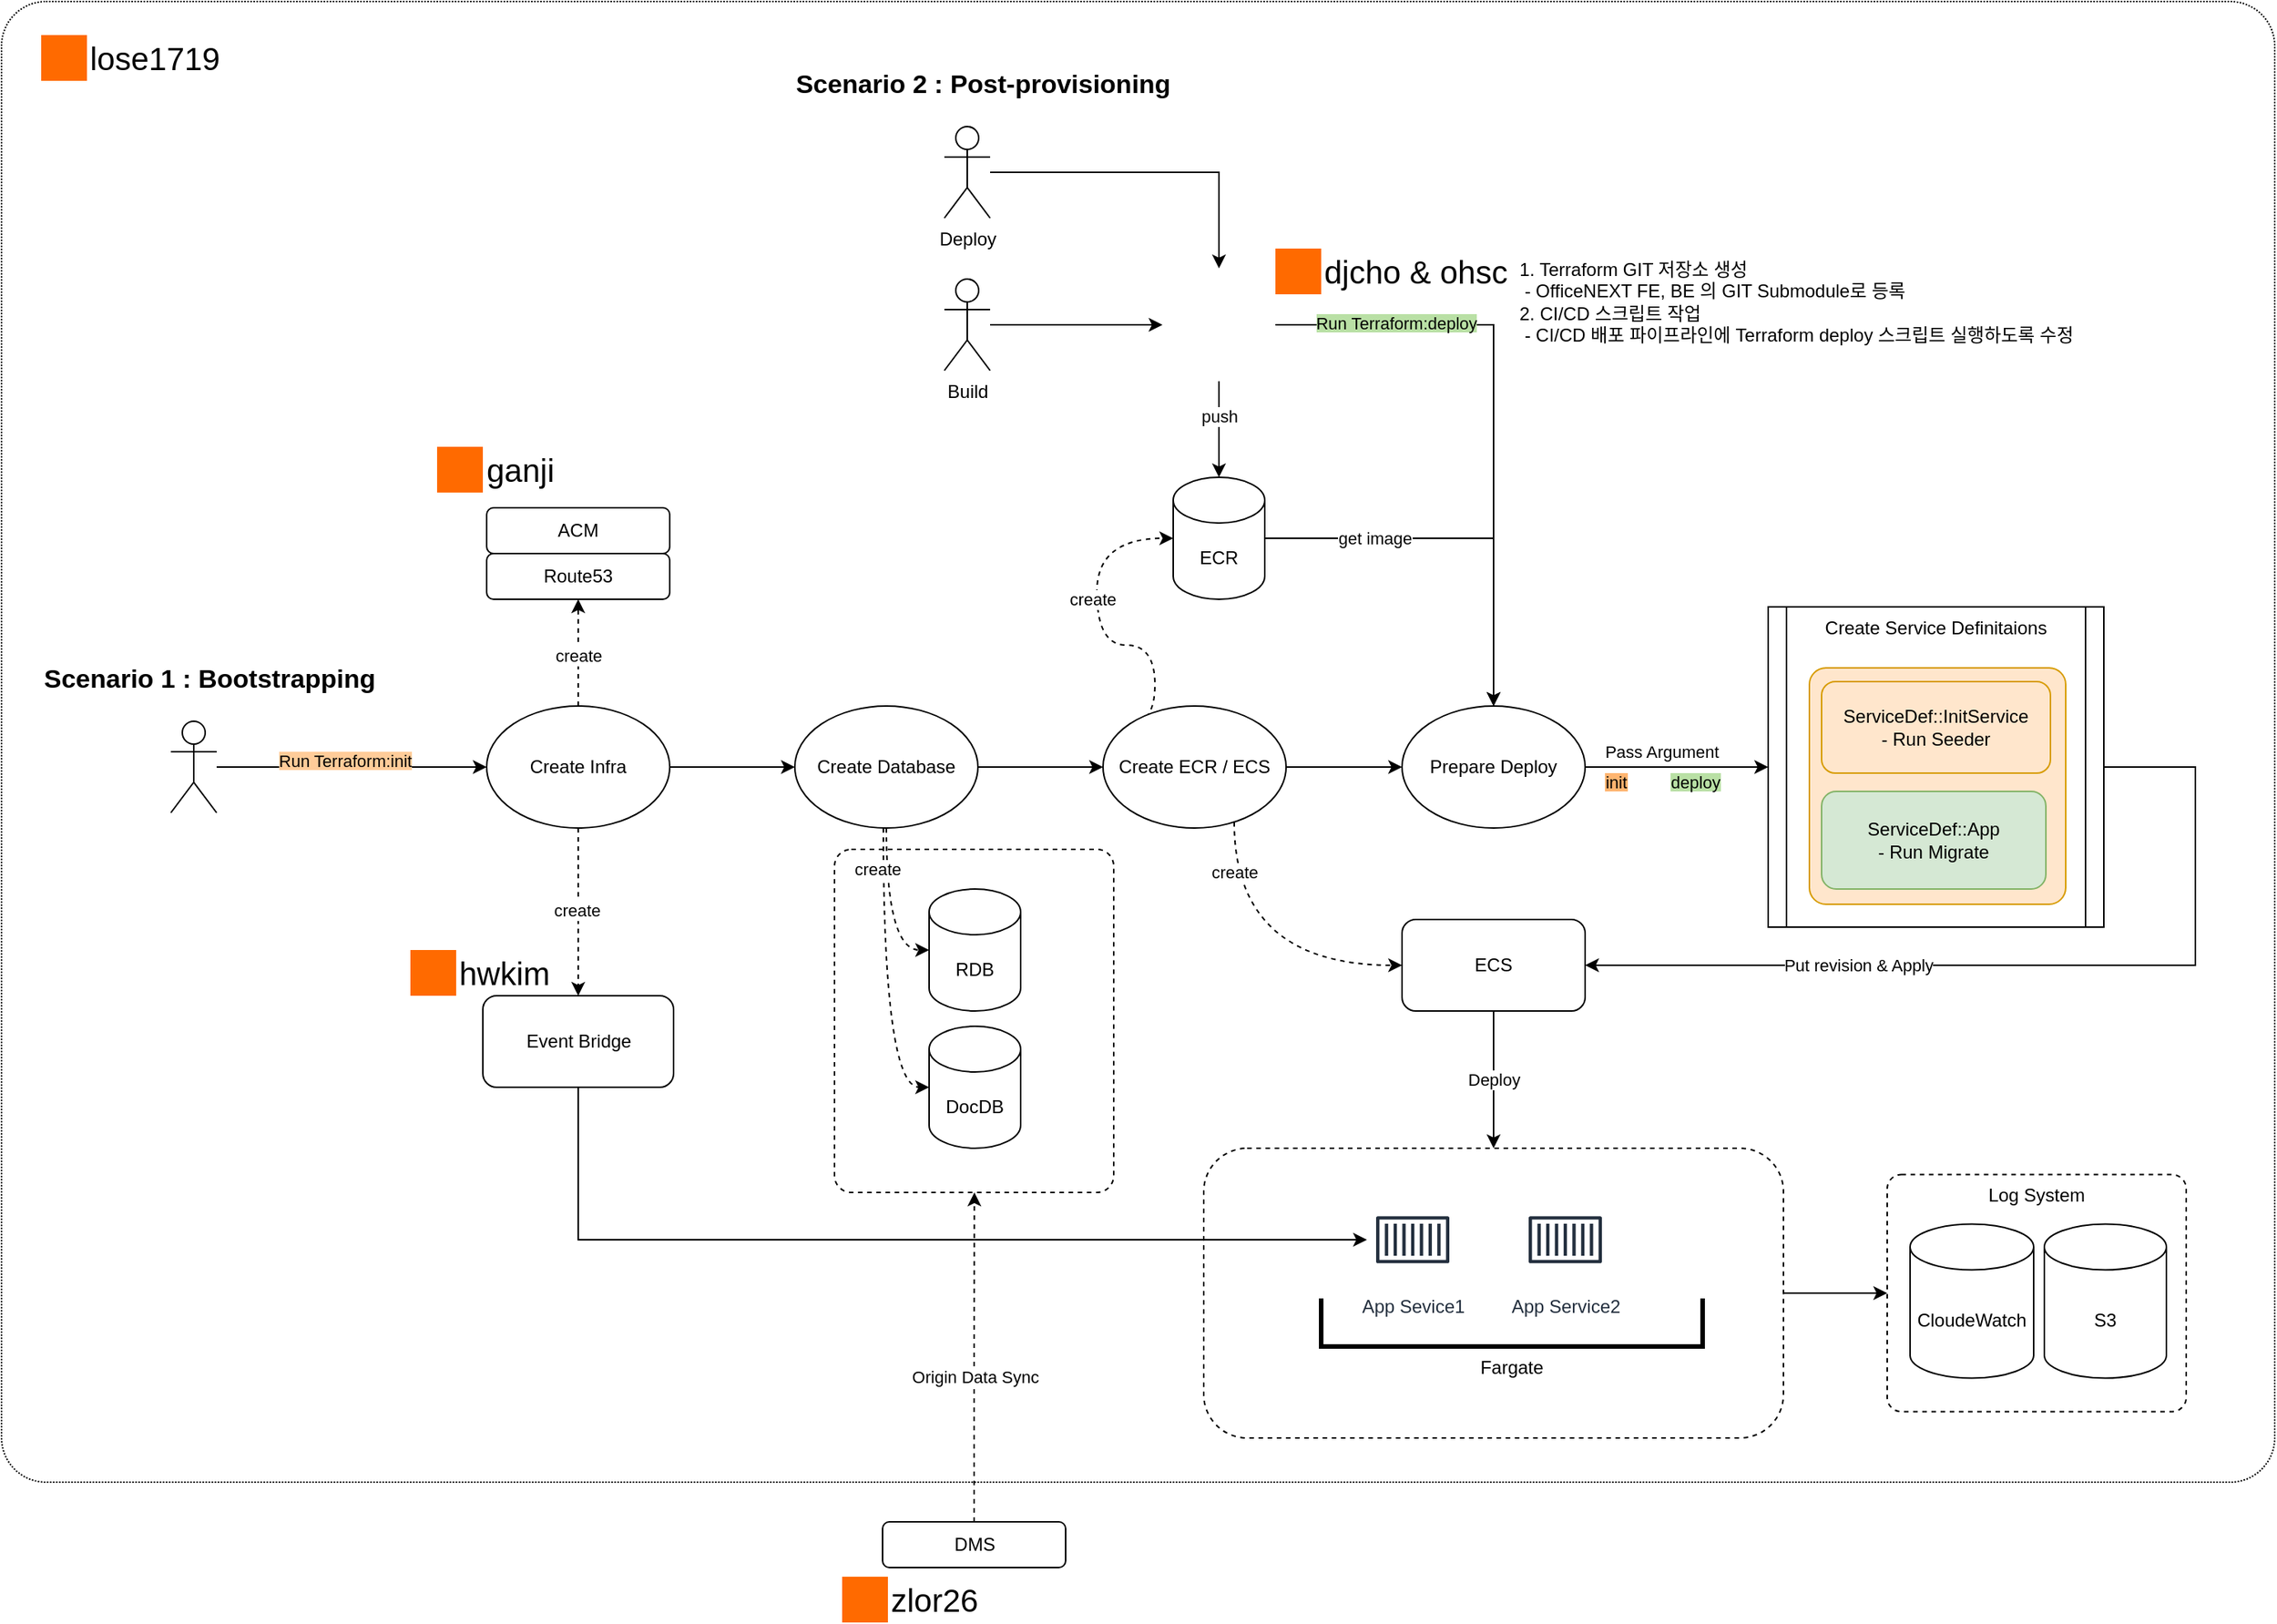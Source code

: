 <mxfile version="26.2.13">
  <diagram name="페이지-1" id="oCVioeKz5SW455MYKBlw">
    <mxGraphModel dx="1680" dy="941" grid="0" gridSize="10" guides="1" tooltips="1" connect="1" arrows="1" fold="1" page="1" pageScale="1" pageWidth="1600" pageHeight="1400" background="none" math="0" shadow="0">
      <root>
        <mxCell id="0" />
        <mxCell id="1" parent="0" />
        <mxCell id="IwtM4HSSWSZ5z5dpLfm0-115" value="" style="rounded=1;whiteSpace=wrap;html=1;dashed=1;fillColor=none;arcSize=3;dashPattern=1 1;movable=1;resizable=1;rotatable=1;deletable=1;editable=1;locked=0;connectable=1;" parent="1" vertex="1">
          <mxGeometry x="69" y="8" width="1490" height="971" as="geometry" />
        </mxCell>
        <mxCell id="_8GRGcNNE5g4Zsb68gkF-6" value="Log System" style="rounded=1;whiteSpace=wrap;html=1;dashed=1;arcSize=6;verticalAlign=top;" vertex="1" parent="1">
          <mxGeometry x="1305" y="777.25" width="196" height="155.5" as="geometry" />
        </mxCell>
        <mxCell id="IwtM4HSSWSZ5z5dpLfm0-125" value="" style="rounded=1;whiteSpace=wrap;html=1;dashed=1;arcSize=6;" parent="1" vertex="1">
          <mxGeometry x="615" y="564" width="183" height="225" as="geometry" />
        </mxCell>
        <mxCell id="_8GRGcNNE5g4Zsb68gkF-7" style="edgeStyle=orthogonalEdgeStyle;rounded=0;orthogonalLoop=1;jettySize=auto;html=1;entryX=0;entryY=0.5;entryDx=0;entryDy=0;" edge="1" parent="1" source="IwtM4HSSWSZ5z5dpLfm0-90" target="_8GRGcNNE5g4Zsb68gkF-6">
          <mxGeometry relative="1" as="geometry" />
        </mxCell>
        <mxCell id="IwtM4HSSWSZ5z5dpLfm0-90" value="" style="rounded=1;whiteSpace=wrap;html=1;dashed=1;" parent="1" vertex="1">
          <mxGeometry x="857" y="760" width="380" height="190" as="geometry" />
        </mxCell>
        <mxCell id="IwtM4HSSWSZ5z5dpLfm0-79" style="edgeStyle=orthogonalEdgeStyle;rounded=0;orthogonalLoop=1;jettySize=auto;html=1;entryX=1;entryY=0.5;entryDx=0;entryDy=0;" parent="1" source="IwtM4HSSWSZ5z5dpLfm0-72" target="IwtM4HSSWSZ5z5dpLfm0-37" edge="1">
          <mxGeometry relative="1" as="geometry">
            <Array as="points">
              <mxPoint x="1507" y="510" />
              <mxPoint x="1507" y="640" />
            </Array>
          </mxGeometry>
        </mxCell>
        <mxCell id="IwtM4HSSWSZ5z5dpLfm0-80" value="Put revision &amp;amp; Apply" style="edgeLabel;html=1;align=center;verticalAlign=middle;resizable=0;points=[];" parent="IwtM4HSSWSZ5z5dpLfm0-79" vertex="1" connectable="0">
          <mxGeometry x="0.108" y="-1" relative="1" as="geometry">
            <mxPoint x="-84" y="1" as="offset" />
          </mxGeometry>
        </mxCell>
        <mxCell id="IwtM4HSSWSZ5z5dpLfm0-72" value="Create Service Definitaions" style="shape=process;whiteSpace=wrap;html=1;backgroundOutline=1;verticalAlign=top;size=0.054;" parent="1" vertex="1">
          <mxGeometry x="1227" y="405" width="220" height="210" as="geometry" />
        </mxCell>
        <mxCell id="IwtM4HSSWSZ5z5dpLfm0-55" style="edgeStyle=orthogonalEdgeStyle;rounded=0;orthogonalLoop=1;jettySize=auto;html=1;entryX=0;entryY=0.5;entryDx=0;entryDy=0;" parent="1" source="IwtM4HSSWSZ5z5dpLfm0-1" target="IwtM4HSSWSZ5z5dpLfm0-50" edge="1">
          <mxGeometry relative="1" as="geometry" />
        </mxCell>
        <mxCell id="IwtM4HSSWSZ5z5dpLfm0-97" style="edgeStyle=orthogonalEdgeStyle;rounded=0;orthogonalLoop=1;jettySize=auto;html=1;entryX=0.5;entryY=1;entryDx=0;entryDy=0;dashed=1;" parent="1" source="IwtM4HSSWSZ5z5dpLfm0-1" target="IwtM4HSSWSZ5z5dpLfm0-96" edge="1">
          <mxGeometry relative="1" as="geometry" />
        </mxCell>
        <mxCell id="IwtM4HSSWSZ5z5dpLfm0-104" value="create" style="edgeLabel;html=1;align=center;verticalAlign=middle;resizable=0;points=[];" parent="IwtM4HSSWSZ5z5dpLfm0-97" vertex="1" connectable="0">
          <mxGeometry x="-0.047" relative="1" as="geometry">
            <mxPoint as="offset" />
          </mxGeometry>
        </mxCell>
        <mxCell id="IwtM4HSSWSZ5z5dpLfm0-102" style="edgeStyle=orthogonalEdgeStyle;rounded=0;orthogonalLoop=1;jettySize=auto;html=1;dashed=1;" parent="1" source="IwtM4HSSWSZ5z5dpLfm0-1" target="IwtM4HSSWSZ5z5dpLfm0-100" edge="1">
          <mxGeometry relative="1" as="geometry" />
        </mxCell>
        <mxCell id="IwtM4HSSWSZ5z5dpLfm0-103" value="create" style="edgeLabel;html=1;align=center;verticalAlign=middle;resizable=0;points=[];" parent="IwtM4HSSWSZ5z5dpLfm0-102" vertex="1" connectable="0">
          <mxGeometry x="-0.024" y="-1" relative="1" as="geometry">
            <mxPoint as="offset" />
          </mxGeometry>
        </mxCell>
        <mxCell id="IwtM4HSSWSZ5z5dpLfm0-1" value="Create Infra" style="ellipse;whiteSpace=wrap;html=1;" parent="1" vertex="1">
          <mxGeometry x="387" y="470" width="120" height="80" as="geometry" />
        </mxCell>
        <mxCell id="IwtM4HSSWSZ5z5dpLfm0-13" style="edgeStyle=orthogonalEdgeStyle;rounded=0;orthogonalLoop=1;jettySize=auto;html=1;" parent="1" source="IwtM4HSSWSZ5z5dpLfm0-2" target="IwtM4HSSWSZ5z5dpLfm0-12" edge="1">
          <mxGeometry relative="1" as="geometry" />
        </mxCell>
        <mxCell id="IwtM4HSSWSZ5z5dpLfm0-2" value="Build" style="shape=umlActor;verticalLabelPosition=bottom;verticalAlign=top;html=1;outlineConnect=0;" parent="1" vertex="1">
          <mxGeometry x="687" y="190" width="30" height="60" as="geometry" />
        </mxCell>
        <mxCell id="IwtM4HSSWSZ5z5dpLfm0-19" style="edgeStyle=orthogonalEdgeStyle;rounded=0;orthogonalLoop=1;jettySize=auto;html=1;entryX=0;entryY=0.5;entryDx=0;entryDy=0;" parent="1" source="IwtM4HSSWSZ5z5dpLfm0-3" target="IwtM4HSSWSZ5z5dpLfm0-1" edge="1">
          <mxGeometry relative="1" as="geometry" />
        </mxCell>
        <mxCell id="IwtM4HSSWSZ5z5dpLfm0-68" value="&lt;span style=&quot;background-color: rgb(255, 204, 153);&quot;&gt;Run Terraform:init&lt;/span&gt;" style="edgeLabel;html=1;align=center;verticalAlign=middle;resizable=0;points=[];" parent="IwtM4HSSWSZ5z5dpLfm0-19" vertex="1" connectable="0">
          <mxGeometry x="-0.05" y="4" relative="1" as="geometry">
            <mxPoint as="offset" />
          </mxGeometry>
        </mxCell>
        <mxCell id="IwtM4HSSWSZ5z5dpLfm0-3" value="" style="shape=umlActor;verticalLabelPosition=bottom;verticalAlign=top;html=1;outlineConnect=0;" parent="1" vertex="1">
          <mxGeometry x="180" y="480" width="30" height="60" as="geometry" />
        </mxCell>
        <mxCell id="IwtM4HSSWSZ5z5dpLfm0-41" style="edgeStyle=orthogonalEdgeStyle;rounded=0;orthogonalLoop=1;jettySize=auto;html=1;" parent="1" source="IwtM4HSSWSZ5z5dpLfm0-10" target="IwtM4HSSWSZ5z5dpLfm0-71" edge="1">
          <mxGeometry relative="1" as="geometry">
            <mxPoint x="1087" y="470" as="targetPoint" />
          </mxGeometry>
        </mxCell>
        <mxCell id="IwtM4HSSWSZ5z5dpLfm0-47" value="get image" style="edgeLabel;html=1;align=center;verticalAlign=middle;resizable=0;points=[];" parent="IwtM4HSSWSZ5z5dpLfm0-41" vertex="1" connectable="0">
          <mxGeometry x="-0.071" y="-1" relative="1" as="geometry">
            <mxPoint x="-49" y="-1" as="offset" />
          </mxGeometry>
        </mxCell>
        <mxCell id="IwtM4HSSWSZ5z5dpLfm0-10" value="ECR" style="shape=cylinder3;whiteSpace=wrap;html=1;boundedLbl=1;backgroundOutline=1;size=15;" parent="1" vertex="1">
          <mxGeometry x="837" y="320" width="60" height="80" as="geometry" />
        </mxCell>
        <mxCell id="IwtM4HSSWSZ5z5dpLfm0-32" style="edgeStyle=orthogonalEdgeStyle;rounded=0;orthogonalLoop=1;jettySize=auto;html=1;" parent="1" source="IwtM4HSSWSZ5z5dpLfm0-12" target="IwtM4HSSWSZ5z5dpLfm0-71" edge="1">
          <mxGeometry relative="1" as="geometry">
            <mxPoint x="1087" y="470" as="targetPoint" />
          </mxGeometry>
        </mxCell>
        <mxCell id="IwtM4HSSWSZ5z5dpLfm0-69" value="&lt;span style=&quot;background-color: rgb(185, 224, 165);&quot;&gt;Run Terraform:deploy&lt;/span&gt;" style="edgeLabel;html=1;align=center;verticalAlign=middle;resizable=0;points=[];" parent="IwtM4HSSWSZ5z5dpLfm0-32" vertex="1" connectable="0">
          <mxGeometry x="-0.598" y="1" relative="1" as="geometry">
            <mxPoint as="offset" />
          </mxGeometry>
        </mxCell>
        <mxCell id="IwtM4HSSWSZ5z5dpLfm0-12" value="" style="shape=image;html=1;verticalAlign=top;verticalLabelPosition=bottom;labelBackgroundColor=#ffffff;imageAspect=0;aspect=fixed;image=https://cdn0.iconfinder.com/data/icons/phosphor-thin-vol-3/256/gitlab-logo-simple-thin-128.png" parent="1" vertex="1">
          <mxGeometry x="830" y="183" width="74" height="74" as="geometry" />
        </mxCell>
        <mxCell id="IwtM4HSSWSZ5z5dpLfm0-15" style="edgeStyle=orthogonalEdgeStyle;rounded=0;orthogonalLoop=1;jettySize=auto;html=1;" parent="1" source="IwtM4HSSWSZ5z5dpLfm0-12" target="IwtM4HSSWSZ5z5dpLfm0-10" edge="1">
          <mxGeometry relative="1" as="geometry" />
        </mxCell>
        <mxCell id="IwtM4HSSWSZ5z5dpLfm0-16" value="push" style="edgeLabel;html=1;align=center;verticalAlign=middle;resizable=0;points=[];" parent="IwtM4HSSWSZ5z5dpLfm0-15" vertex="1" connectable="0">
          <mxGeometry x="-0.283" relative="1" as="geometry">
            <mxPoint as="offset" />
          </mxGeometry>
        </mxCell>
        <mxCell id="IwtM4HSSWSZ5z5dpLfm0-25" style="edgeStyle=orthogonalEdgeStyle;rounded=0;orthogonalLoop=1;jettySize=auto;html=1;dashed=1;curved=1;exitX=0;exitY=0;exitDx=0;exitDy=0;" parent="1" source="IwtM4HSSWSZ5z5dpLfm0-23" target="IwtM4HSSWSZ5z5dpLfm0-10" edge="1">
          <mxGeometry relative="1" as="geometry">
            <Array as="points">
              <mxPoint x="825" y="430" />
              <mxPoint x="787" y="430" />
              <mxPoint x="787" y="360" />
            </Array>
          </mxGeometry>
        </mxCell>
        <mxCell id="IwtM4HSSWSZ5z5dpLfm0-45" value="create" style="edgeLabel;html=1;align=center;verticalAlign=middle;resizable=0;points=[];" parent="IwtM4HSSWSZ5z5dpLfm0-25" vertex="1" connectable="0">
          <mxGeometry x="-0.057" y="3" relative="1" as="geometry">
            <mxPoint y="-30" as="offset" />
          </mxGeometry>
        </mxCell>
        <mxCell id="IwtM4HSSWSZ5z5dpLfm0-60" style="edgeStyle=orthogonalEdgeStyle;rounded=0;orthogonalLoop=1;jettySize=auto;html=1;" parent="1" source="IwtM4HSSWSZ5z5dpLfm0-23" target="IwtM4HSSWSZ5z5dpLfm0-71" edge="1">
          <mxGeometry relative="1" as="geometry">
            <mxPoint x="1027" y="510" as="targetPoint" />
          </mxGeometry>
        </mxCell>
        <mxCell id="IwtM4HSSWSZ5z5dpLfm0-61" style="edgeStyle=orthogonalEdgeStyle;rounded=0;orthogonalLoop=1;jettySize=auto;html=1;dashed=1;curved=1;" parent="1" source="IwtM4HSSWSZ5z5dpLfm0-23" target="IwtM4HSSWSZ5z5dpLfm0-37" edge="1">
          <mxGeometry relative="1" as="geometry">
            <Array as="points">
              <mxPoint x="877" y="640" />
            </Array>
          </mxGeometry>
        </mxCell>
        <mxCell id="IwtM4HSSWSZ5z5dpLfm0-63" value="create" style="edgeLabel;html=1;align=center;verticalAlign=middle;resizable=0;points=[];" parent="IwtM4HSSWSZ5z5dpLfm0-61" vertex="1" connectable="0">
          <mxGeometry x="-0.306" relative="1" as="geometry">
            <mxPoint y="-38" as="offset" />
          </mxGeometry>
        </mxCell>
        <mxCell id="IwtM4HSSWSZ5z5dpLfm0-23" value="Create ECR / ECS" style="ellipse;whiteSpace=wrap;html=1;" parent="1" vertex="1">
          <mxGeometry x="791" y="470" width="120" height="80" as="geometry" />
        </mxCell>
        <mxCell id="IwtM4HSSWSZ5z5dpLfm0-29" style="edgeStyle=orthogonalEdgeStyle;rounded=0;orthogonalLoop=1;jettySize=auto;html=1;" parent="1" source="IwtM4HSSWSZ5z5dpLfm0-28" target="IwtM4HSSWSZ5z5dpLfm0-12" edge="1">
          <mxGeometry relative="1" as="geometry" />
        </mxCell>
        <mxCell id="IwtM4HSSWSZ5z5dpLfm0-28" value="Deploy" style="shape=umlActor;verticalLabelPosition=bottom;verticalAlign=top;html=1;outlineConnect=0;" parent="1" vertex="1">
          <mxGeometry x="687" y="90" width="30" height="60" as="geometry" />
        </mxCell>
        <mxCell id="IwtM4HSSWSZ5z5dpLfm0-91" value="Deploy" style="edgeStyle=orthogonalEdgeStyle;rounded=0;orthogonalLoop=1;jettySize=auto;html=1;entryX=0.5;entryY=0;entryDx=0;entryDy=0;" parent="1" source="IwtM4HSSWSZ5z5dpLfm0-37" target="IwtM4HSSWSZ5z5dpLfm0-90" edge="1">
          <mxGeometry relative="1" as="geometry" />
        </mxCell>
        <mxCell id="IwtM4HSSWSZ5z5dpLfm0-37" value="ECS" style="rounded=1;whiteSpace=wrap;html=1;" parent="1" vertex="1">
          <mxGeometry x="987" y="610" width="120" height="60" as="geometry" />
        </mxCell>
        <mxCell id="IwtM4HSSWSZ5z5dpLfm0-56" style="edgeStyle=orthogonalEdgeStyle;rounded=0;orthogonalLoop=1;jettySize=auto;html=1;entryX=0;entryY=0.5;entryDx=0;entryDy=0;" parent="1" source="IwtM4HSSWSZ5z5dpLfm0-50" target="IwtM4HSSWSZ5z5dpLfm0-23" edge="1">
          <mxGeometry relative="1" as="geometry" />
        </mxCell>
        <mxCell id="IwtM4HSSWSZ5z5dpLfm0-50" value="Create Database" style="ellipse;whiteSpace=wrap;html=1;" parent="1" vertex="1">
          <mxGeometry x="589" y="470" width="120" height="80" as="geometry" />
        </mxCell>
        <mxCell id="IwtM4HSSWSZ5z5dpLfm0-51" value="RDB" style="shape=cylinder3;whiteSpace=wrap;html=1;boundedLbl=1;backgroundOutline=1;size=15;" parent="1" vertex="1">
          <mxGeometry x="677" y="590" width="60" height="80" as="geometry" />
        </mxCell>
        <mxCell id="IwtM4HSSWSZ5z5dpLfm0-52" value="DocDB" style="shape=cylinder3;whiteSpace=wrap;html=1;boundedLbl=1;backgroundOutline=1;size=15;" parent="1" vertex="1">
          <mxGeometry x="677" y="680" width="60" height="80" as="geometry" />
        </mxCell>
        <mxCell id="IwtM4HSSWSZ5z5dpLfm0-53" style="edgeStyle=orthogonalEdgeStyle;rounded=0;orthogonalLoop=1;jettySize=auto;html=1;entryX=0;entryY=0.5;entryDx=0;entryDy=0;entryPerimeter=0;dashed=1;curved=1;" parent="1" source="IwtM4HSSWSZ5z5dpLfm0-50" target="IwtM4HSSWSZ5z5dpLfm0-51" edge="1">
          <mxGeometry relative="1" as="geometry" />
        </mxCell>
        <mxCell id="IwtM4HSSWSZ5z5dpLfm0-54" style="edgeStyle=orthogonalEdgeStyle;rounded=0;orthogonalLoop=1;jettySize=auto;html=1;entryX=0;entryY=0.5;entryDx=0;entryDy=0;entryPerimeter=0;dashed=1;curved=1;" parent="1" source="IwtM4HSSWSZ5z5dpLfm0-50" target="IwtM4HSSWSZ5z5dpLfm0-52" edge="1">
          <mxGeometry relative="1" as="geometry">
            <Array as="points">
              <mxPoint x="647" y="720" />
            </Array>
          </mxGeometry>
        </mxCell>
        <mxCell id="IwtM4HSSWSZ5z5dpLfm0-64" value="create" style="edgeLabel;html=1;align=center;verticalAlign=middle;resizable=0;points=[];" parent="IwtM4HSSWSZ5z5dpLfm0-54" vertex="1" connectable="0">
          <mxGeometry x="-0.73" y="-4" relative="1" as="geometry">
            <mxPoint as="offset" />
          </mxGeometry>
        </mxCell>
        <mxCell id="IwtM4HSSWSZ5z5dpLfm0-77" style="edgeStyle=orthogonalEdgeStyle;rounded=0;orthogonalLoop=1;jettySize=auto;html=1;" parent="1" source="IwtM4HSSWSZ5z5dpLfm0-71" target="IwtM4HSSWSZ5z5dpLfm0-72" edge="1">
          <mxGeometry relative="1" as="geometry">
            <mxPoint x="1225" y="503" as="targetPoint" />
          </mxGeometry>
        </mxCell>
        <mxCell id="IwtM4HSSWSZ5z5dpLfm0-81" value="Pass Argument" style="edgeLabel;html=1;align=center;verticalAlign=middle;resizable=0;points=[];" parent="IwtM4HSSWSZ5z5dpLfm0-77" vertex="1" connectable="0">
          <mxGeometry x="-0.467" relative="1" as="geometry">
            <mxPoint x="18" y="-10" as="offset" />
          </mxGeometry>
        </mxCell>
        <mxCell id="IwtM4HSSWSZ5z5dpLfm0-82" value="&lt;span style=&quot;background-color: rgb(255, 181, 112);&quot;&gt;init&lt;/span&gt;" style="edgeLabel;html=1;align=center;verticalAlign=middle;resizable=0;points=[];" parent="IwtM4HSSWSZ5z5dpLfm0-77" vertex="1" connectable="0">
          <mxGeometry x="0.6" y="2" relative="1" as="geometry">
            <mxPoint x="-76" y="12" as="offset" />
          </mxGeometry>
        </mxCell>
        <mxCell id="IwtM4HSSWSZ5z5dpLfm0-83" value="&lt;span style=&quot;background-color: rgb(185, 224, 165);&quot;&gt;deploy&lt;/span&gt;" style="edgeLabel;html=1;align=center;verticalAlign=middle;resizable=0;points=[];" parent="IwtM4HSSWSZ5z5dpLfm0-77" vertex="1" connectable="0">
          <mxGeometry x="0.2" y="-3" relative="1" as="geometry">
            <mxPoint y="7" as="offset" />
          </mxGeometry>
        </mxCell>
        <mxCell id="IwtM4HSSWSZ5z5dpLfm0-71" value="Prepare Deploy" style="ellipse;whiteSpace=wrap;html=1;" parent="1" vertex="1">
          <mxGeometry x="987" y="470" width="120" height="80" as="geometry" />
        </mxCell>
        <mxCell id="IwtM4HSSWSZ5z5dpLfm0-86" value="App Sevice1" style="sketch=0;outlineConnect=0;fontColor=#232F3E;gradientColor=none;strokeColor=#232F3E;fillColor=#ffffff;dashed=0;verticalLabelPosition=bottom;verticalAlign=top;align=center;html=1;fontSize=12;fontStyle=0;aspect=fixed;shape=mxgraph.aws4.resourceIcon;resIcon=mxgraph.aws4.container_1;" parent="1" vertex="1">
          <mxGeometry x="964" y="790" width="60" height="60" as="geometry" />
        </mxCell>
        <mxCell id="IwtM4HSSWSZ5z5dpLfm0-87" value="App Service2" style="sketch=0;outlineConnect=0;fontColor=#232F3E;gradientColor=none;strokeColor=#232F3E;fillColor=#ffffff;dashed=0;verticalLabelPosition=bottom;verticalAlign=top;align=center;html=1;fontSize=12;fontStyle=0;aspect=fixed;shape=mxgraph.aws4.resourceIcon;resIcon=mxgraph.aws4.container_1;" parent="1" vertex="1">
          <mxGeometry x="1064" y="790" width="60" height="60" as="geometry" />
        </mxCell>
        <mxCell id="IwtM4HSSWSZ5z5dpLfm0-88" value="Fargate" style="shape=partialRectangle;whiteSpace=wrap;html=1;bottom=1;right=1;left=1;top=0;fillColor=none;routingCenterX=-0.5;labelPosition=center;verticalLabelPosition=bottom;align=center;verticalAlign=top;strokeWidth=3;" parent="1" vertex="1">
          <mxGeometry x="934" y="860" width="250" height="30" as="geometry" />
        </mxCell>
        <mxCell id="IwtM4HSSWSZ5z5dpLfm0-93" value="&lt;font style=&quot;font-size: 17px;&quot;&gt;Scenario 1 :&amp;nbsp;&lt;/font&gt;&lt;span style=&quot;background-color: transparent; font-size: 17px;&quot;&gt;Bootstrapping&lt;/span&gt;" style="text;strokeColor=none;fillColor=none;html=1;fontSize=24;fontStyle=1;verticalAlign=middle;align=center;" parent="1" vertex="1">
          <mxGeometry x="80" y="430" width="250" height="40" as="geometry" />
        </mxCell>
        <mxCell id="IwtM4HSSWSZ5z5dpLfm0-94" value="&lt;font style=&quot;font-size: 17px;&quot;&gt;Scenario 2 :&amp;nbsp;&lt;/font&gt;&lt;span style=&quot;background-color: transparent; font-size: 17px;&quot;&gt;Post-provisioning&lt;/span&gt;" style="text;strokeColor=none;fillColor=none;html=1;fontSize=24;fontStyle=1;verticalAlign=middle;align=center;" parent="1" vertex="1">
          <mxGeometry x="587" y="40" width="250" height="40" as="geometry" />
        </mxCell>
        <mxCell id="IwtM4HSSWSZ5z5dpLfm0-96" value="Route53" style="rounded=1;whiteSpace=wrap;html=1;" parent="1" vertex="1">
          <mxGeometry x="387" y="370" width="120" height="30" as="geometry" />
        </mxCell>
        <mxCell id="IwtM4HSSWSZ5z5dpLfm0-98" value="ACM" style="rounded=1;whiteSpace=wrap;html=1;" parent="1" vertex="1">
          <mxGeometry x="387" y="340" width="120" height="30" as="geometry" />
        </mxCell>
        <mxCell id="IwtM4HSSWSZ5z5dpLfm0-101" style="edgeStyle=orthogonalEdgeStyle;rounded=0;orthogonalLoop=1;jettySize=auto;html=1;" parent="1" source="IwtM4HSSWSZ5z5dpLfm0-100" target="IwtM4HSSWSZ5z5dpLfm0-86" edge="1">
          <mxGeometry relative="1" as="geometry">
            <mxPoint x="977" y="850" as="targetPoint" />
            <Array as="points">
              <mxPoint x="447" y="820" />
            </Array>
          </mxGeometry>
        </mxCell>
        <mxCell id="IwtM4HSSWSZ5z5dpLfm0-100" value="Event Bridge" style="rounded=1;whiteSpace=wrap;html=1;" parent="1" vertex="1">
          <mxGeometry x="384.5" y="660" width="125" height="60" as="geometry" />
        </mxCell>
        <mxCell id="IwtM4HSSWSZ5z5dpLfm0-105" value="hwkim" style="points=[];aspect=fixed;html=1;align=left;shadow=0;dashed=0;fillColor=#FF6A00;strokeColor=none;shape=mxgraph.alibaba_cloud.user;labelPosition=right;verticalLabelPosition=middle;verticalAlign=middle;fontSize=21;" parent="1" vertex="1">
          <mxGeometry x="337" y="630" width="30" height="30" as="geometry" />
        </mxCell>
        <mxCell id="IwtM4HSSWSZ5z5dpLfm0-107" value="ganji" style="points=[];aspect=fixed;html=1;align=left;shadow=0;dashed=0;fillColor=#FF6A00;strokeColor=none;shape=mxgraph.alibaba_cloud.user;labelPosition=right;verticalLabelPosition=middle;verticalAlign=middle;fontSize=21;" parent="1" vertex="1">
          <mxGeometry x="354.5" y="300" width="30" height="30" as="geometry" />
        </mxCell>
        <mxCell id="IwtM4HSSWSZ5z5dpLfm0-111" value="djcho &amp;amp; ohsc" style="points=[];aspect=fixed;html=1;align=left;shadow=0;dashed=0;fillColor=#FF6A00;strokeColor=none;shape=mxgraph.alibaba_cloud.user;labelPosition=right;verticalLabelPosition=middle;verticalAlign=middle;fontSize=21;" parent="1" vertex="1">
          <mxGeometry x="904" y="170" width="30" height="30" as="geometry" />
        </mxCell>
        <mxCell id="IwtM4HSSWSZ5z5dpLfm0-113" value="zlor26" style="points=[];aspect=fixed;html=1;align=left;shadow=0;dashed=0;fillColor=#FF6A00;strokeColor=none;shape=mxgraph.alibaba_cloud.user;labelPosition=right;verticalLabelPosition=middle;verticalAlign=middle;fontSize=21;" parent="1" vertex="1">
          <mxGeometry x="620" y="1041" width="30" height="30" as="geometry" />
        </mxCell>
        <mxCell id="IwtM4HSSWSZ5z5dpLfm0-114" value="&lt;div&gt;&lt;span style=&quot;background-color: transparent; color: light-dark(rgb(0, 0, 0), rgb(255, 255, 255));&quot;&gt;lose1719&lt;/span&gt;&lt;/div&gt;" style="points=[];aspect=fixed;html=1;align=left;shadow=0;dashed=0;fillColor=#FF6A00;strokeColor=none;shape=mxgraph.alibaba_cloud.user;labelPosition=right;verticalLabelPosition=middle;verticalAlign=middle;fontSize=21;" parent="1" vertex="1">
          <mxGeometry x="95" y="30" width="30" height="30" as="geometry" />
        </mxCell>
        <mxCell id="IwtM4HSSWSZ5z5dpLfm0-122" value="DMS" style="rounded=1;whiteSpace=wrap;html=1;" parent="1" vertex="1">
          <mxGeometry x="646.5" y="1005" width="120" height="30" as="geometry" />
        </mxCell>
        <mxCell id="IwtM4HSSWSZ5z5dpLfm0-123" style="edgeStyle=orthogonalEdgeStyle;rounded=0;orthogonalLoop=1;jettySize=auto;html=1;entryX=0.5;entryY=1;entryDx=0;entryDy=0;dashed=1;exitX=0.5;exitY=0;exitDx=0;exitDy=0;" parent="1" edge="1" source="IwtM4HSSWSZ5z5dpLfm0-122">
          <mxGeometry relative="1" as="geometry">
            <mxPoint x="707" y="859" as="sourcePoint" />
            <mxPoint x="706.69" y="789" as="targetPoint" />
          </mxGeometry>
        </mxCell>
        <mxCell id="IwtM4HSSWSZ5z5dpLfm0-124" value="Origin Data Sync" style="edgeLabel;html=1;align=center;verticalAlign=middle;resizable=0;points=[];" parent="IwtM4HSSWSZ5z5dpLfm0-123" vertex="1" connectable="0">
          <mxGeometry x="-0.047" relative="1" as="geometry">
            <mxPoint y="8" as="offset" />
          </mxGeometry>
        </mxCell>
        <mxCell id="_8GRGcNNE5g4Zsb68gkF-2" value="" style="rounded=1;whiteSpace=wrap;html=1;fillColor=#ffe6cc;strokeColor=#d79b00;arcSize=7;" vertex="1" parent="1">
          <mxGeometry x="1254" y="445" width="168" height="155" as="geometry" />
        </mxCell>
        <mxCell id="_8GRGcNNE5g4Zsb68gkF-1" value="1. Terraform GIT 저장소 생성&lt;div&gt;&lt;span style=&quot;background-color: transparent; color: light-dark(rgb(0, 0, 0), rgb(255, 255, 255));&quot;&gt;&amp;nbsp;- OfficeNEXT FE, BE 의 GIT Submodule로 등록&lt;/span&gt;&lt;/div&gt;&lt;div&gt;&lt;span style=&quot;background-color: transparent; color: light-dark(rgb(0, 0, 0), rgb(255, 255, 255));&quot;&gt;2. CI/CD 스크립트 작업&lt;/span&gt;&lt;/div&gt;&lt;div&gt;&lt;span style=&quot;background-color: transparent; color: light-dark(rgb(0, 0, 0), rgb(255, 255, 255));&quot;&gt;&amp;nbsp;- CI/CD 배포 파이프라인에 Terraform deploy 스크립트 실행하도록 수정&lt;/span&gt;&lt;/div&gt;" style="text;html=1;align=left;verticalAlign=top;whiteSpace=wrap;rounded=0;labelPosition=center;verticalLabelPosition=middle;" vertex="1" parent="1">
          <mxGeometry x="1062" y="170" width="370" height="76" as="geometry" />
        </mxCell>
        <mxCell id="IwtM4HSSWSZ5z5dpLfm0-76" value="ServiceDef::InitService&lt;br&gt;- Run Seeder" style="rounded=1;whiteSpace=wrap;html=1;fillColor=#ffe6cc;strokeColor=#d79b00;" parent="1" vertex="1">
          <mxGeometry x="1262" y="454" width="150" height="60" as="geometry" />
        </mxCell>
        <mxCell id="IwtM4HSSWSZ5z5dpLfm0-75" value="ServiceDef::App&lt;br&gt;- Run Migrate" style="rounded=1;whiteSpace=wrap;html=1;fillColor=#d5e8d4;strokeColor=#82b366;" parent="1" vertex="1">
          <mxGeometry x="1262" y="526" width="147" height="64" as="geometry" />
        </mxCell>
        <mxCell id="_8GRGcNNE5g4Zsb68gkF-4" value="CloudeWatch" style="shape=cylinder3;whiteSpace=wrap;html=1;boundedLbl=1;backgroundOutline=1;size=15;" vertex="1" parent="1">
          <mxGeometry x="1320" y="809.75" width="81" height="101" as="geometry" />
        </mxCell>
        <mxCell id="_8GRGcNNE5g4Zsb68gkF-5" value="S3" style="shape=cylinder3;whiteSpace=wrap;html=1;boundedLbl=1;backgroundOutline=1;size=15;" vertex="1" parent="1">
          <mxGeometry x="1408" y="809.75" width="80" height="101" as="geometry" />
        </mxCell>
      </root>
    </mxGraphModel>
  </diagram>
</mxfile>
